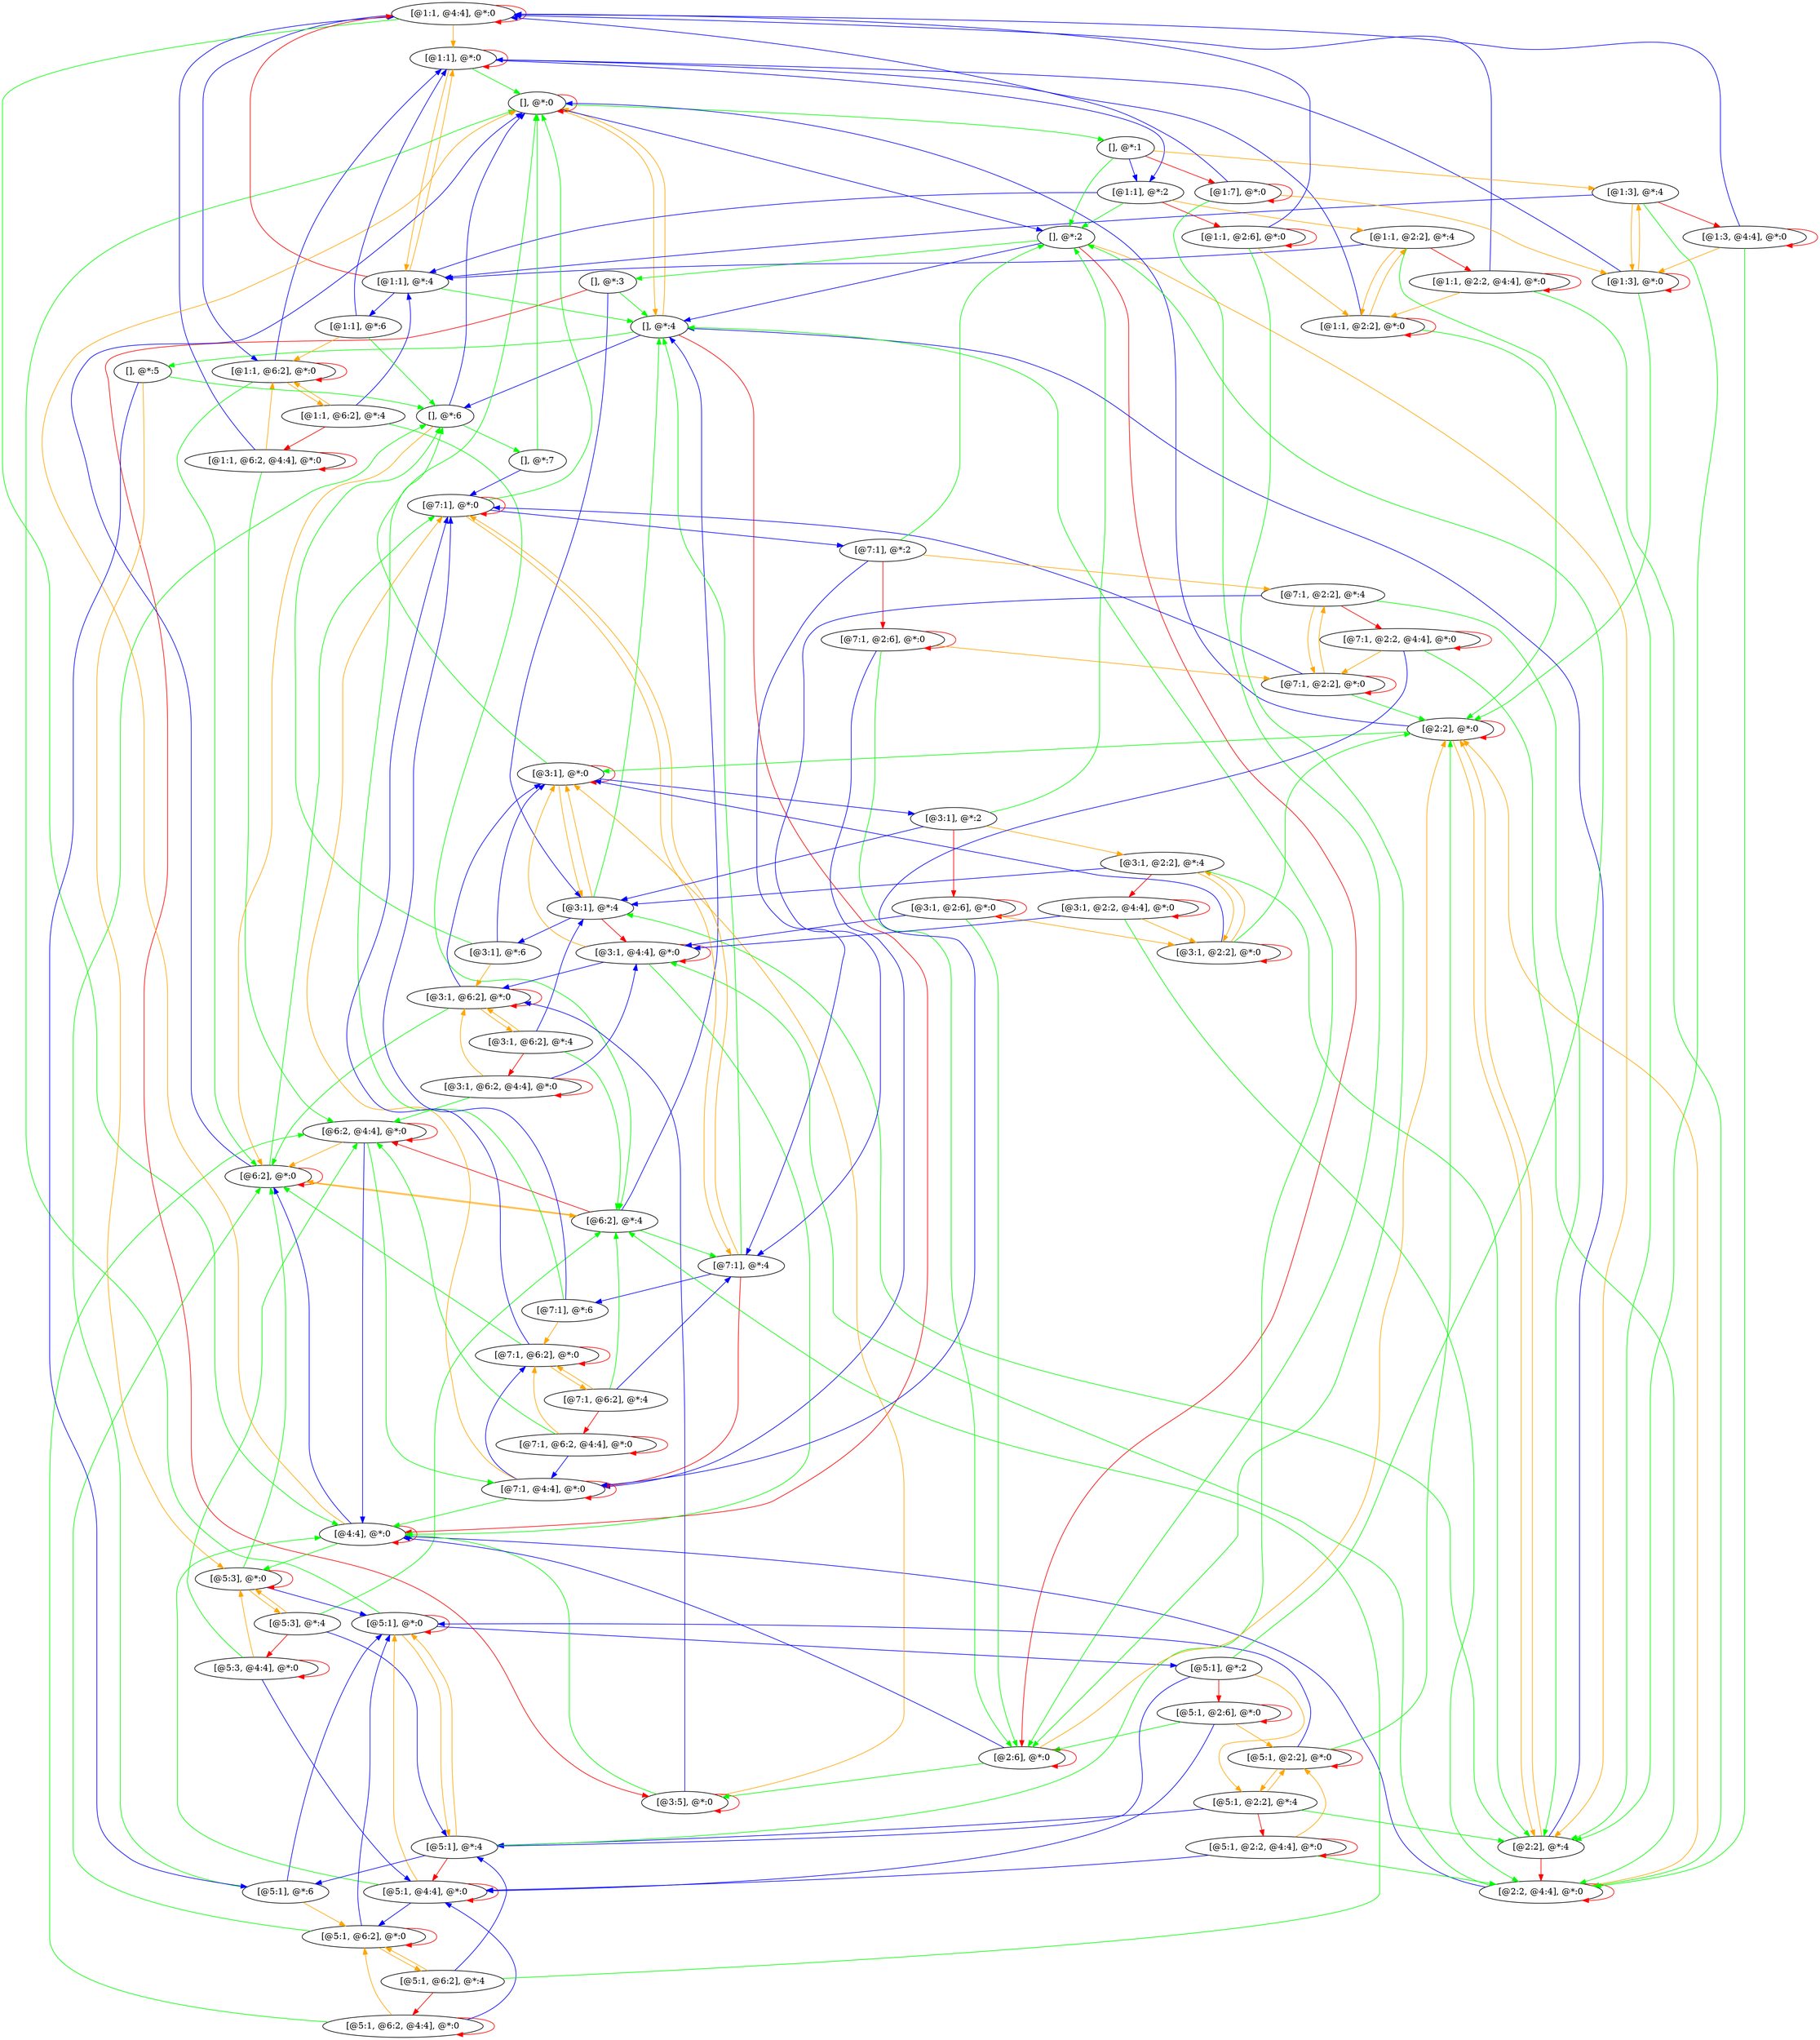 digraph {
  "[@1:1, @4:4], @*:0" -> "[@1:1], @*:0" [color="orange"];
  "[], @*:2" -> "[], @*:3" [color="green"];
  "[], @*:2" -> "[], @*:4" [color="blue"];
  "[@1:1, @6:2], @*:4" -> "[@1:1, @6:2, @4:4], @*:0" [color="red"];
  "[@7:1, @2:6], @*:0" -> "[@7:1, @2:2], @*:0" [color="orange"];
  "[@1:1, @6:2, @4:4], @*:0" -> "[@1:1, @6:2], @*:0" [color="orange"];
  "[@5:1], @*:6" -> "[@5:1], @*:0" [color="blue"];
  "[@3:1, @6:2], @*:4" -> "[@3:1, @6:2], @*:0" [color="orange"];
  "[@3:1], @*:4" -> "[], @*:4" [color="green"];
  "[@3:1], @*:4" -> "[@3:1], @*:0" [color="orange"];
  "[@5:3], @*:4" -> "[@5:3], @*:0" [color="orange"];
  "[@5:3], @*:0" -> "[@5:1], @*:0" [color="blue"];
  "[@1:1], @*:0" -> "[], @*:0" [color="green"];
  "[@1:1, @2:2, @4:4], @*:0" -> "[@2:2, @4:4], @*:0" [color="green"];
  "[@5:3, @4:4], @*:0" -> "[@5:3, @4:4], @*:0" [color="red"];
  "[], @*:3" -> "[], @*:4" [color="green"];
  "[@3:1, @6:2], @*:0" -> "[@6:2], @*:0" [color="green"];
  "[@1:1], @*:4" -> "[@1:1, @4:4], @*:0" [color="red"];
  "[@3:1], @*:6" -> "[@3:1, @6:2], @*:0" [color="orange"];
  "[@1:1], @*:2" -> "[@1:1], @*:4" [color="blue"];
  "[@4:4], @*:0" -> "[@5:3], @*:0" [color="green"];
  "[@5:1, @6:2, @4:4], @*:0" -> "[@5:1, @4:4], @*:0" [color="blue"];
  "[@2:2], @*:0" -> "[@3:1], @*:0" [color="green"];
  "[@2:2], @*:0" -> "[], @*:0" [color="blue"];
  "[@1:1, @2:2, @4:4], @*:0" -> "[@1:1, @2:2], @*:0" [color="orange"];
  "[@6:2], @*:4" -> "[@7:1], @*:4" [color="green"];
  "[@3:5], @*:0" -> "[@3:5], @*:0" [color="red"];
  "[@1:1, @4:4], @*:0" -> "[@1:1, @4:4], @*:0" [color="red"];
  "[@1:3], @*:0" -> "[@1:3], @*:0" [color="red"];
  "[@1:1, @2:2], @*:0" -> "[@1:1, @2:2], @*:0" [color="red"];
  "[@3:1], @*:4" -> "[@3:1], @*:6" [color="blue"];
  "[@5:1, @6:2], @*:0" -> "[@5:1, @6:2], @*:0" [color="red"];
  "[@1:3], @*:0" -> "[@1:3], @*:4" [color="orange"];
  "[@1:1, @2:2], @*:0" -> "[@1:1, @2:2], @*:4" [color="orange"];
  "[@5:1, @6:2], @*:0" -> "[@5:1, @6:2], @*:4" [color="orange"];
  "[], @*:5" -> "[@5:3], @*:0" [color="orange"];
  "[], @*:4" -> "[], @*:0" [color="orange"];
  "[@5:1, @4:4], @*:0" -> "[@5:1], @*:0" [color="orange"];
  "[@3:1, @6:2], @*:0" -> "[@3:1], @*:0" [color="blue"];
  "[], @*:3" -> "[@3:1], @*:4" [color="blue"];
  "[], @*:4" -> "[], @*:5" [color="green"];
  "[@1:1, @6:2, @4:4], @*:0" -> "[@1:1, @6:2, @4:4], @*:0" [color="red"];
  "[], @*:4" -> "[], @*:6" [color="blue"];
  "[@1:1, @2:2], @*:0" -> "[@1:1], @*:0" [color="blue"];
  "[@6:2, @4:4], @*:0" -> "[@6:2, @4:4], @*:0" [color="red"];
  "[], @*:1" -> "[@1:7], @*:0" [color="red"];
  "[@7:1, @2:6], @*:0" -> "[@7:1, @4:4], @*:0" [color="blue"];
  "[@5:1, @2:6], @*:0" -> "[@5:1, @2:2], @*:0" [color="orange"];
  "[@3:1], @*:6" -> "[@3:1], @*:0" [color="blue"];
  "[@2:2], @*:4" -> "[@2:2], @*:0" [color="orange"];
  "[@3:1], @*:6" -> "[], @*:6" [color="green"];
  "[@1:1, @6:2], @*:4" -> "[@1:1, @6:2], @*:0" [color="orange"];
  "[@3:1, @6:2, @4:4], @*:0" -> "[@3:1, @4:4], @*:0" [color="blue"];
  "[@5:1, @6:2, @4:4], @*:0" -> "[@6:2, @4:4], @*:0" [color="green"];
  "[@1:1], @*:2" -> "[], @*:2" [color="green"];
  "[@7:1], @*:2" -> "[@7:1, @2:6], @*:0" [color="red"];
  "[@1:1], @*:4" -> "[@1:1], @*:0" [color="orange"];
  "[@2:2, @4:4], @*:0" -> "[@2:2], @*:0" [color="orange"];
  "[@5:1], @*:2" -> "[@5:1, @2:2], @*:4" [color="orange"];
  "[@7:1, @2:2], @*:0" -> "[@2:2], @*:0" [color="green"];
  "[@7:1, @6:2], @*:4" -> "[@6:2], @*:4" [color="green"];
  "[@3:1], @*:2" -> "[@3:1, @2:6], @*:0" [color="red"];
  "[@7:1, @4:4], @*:0" -> "[@4:4], @*:0" [color="green"];
  "[@5:1], @*:4" -> "[@5:1, @4:4], @*:0" [color="red"];
  "[@1:1], @*:2" -> "[@1:1, @2:2], @*:4" [color="orange"];
  "[@7:1], @*:6" -> "[@7:1, @6:2], @*:0" [color="orange"];
  "[@5:3, @4:4], @*:0" -> "[@5:3], @*:0" [color="orange"];
  "[@1:1, @4:4], @*:0" -> "[@4:4], @*:0" [color="green"];
  "[@3:1, @6:2, @4:4], @*:0" -> "[@3:1, @6:2, @4:4], @*:0" [color="red"];
  "[], @*:5" -> "[], @*:6" [color="green"];
  "[@2:2], @*:4" -> "[@2:2, @4:4], @*:0" [color="red"];
  "[@1:1, @2:2], @*:0" -> "[@2:2], @*:0" [color="green"];
  "[@1:1, @6:2], @*:4" -> "[@6:2], @*:4" [color="green"];
  "[@6:2, @4:4], @*:0" -> "[@6:2], @*:0" [color="orange"];
  "[@1:1], @*:4" -> "[@1:1], @*:6" [color="blue"];
  "[@3:5], @*:0" -> "[@4:4], @*:0" [color="green"];
  "[@1:3], @*:0" -> "[@2:2], @*:0" [color="green"];
  "[@1:1, @2:2, @4:4], @*:0" -> "[@1:1, @4:4], @*:0" [color="blue"];
  "[@5:3], @*:4" -> "[@6:2], @*:4" [color="green"];
  "[@4:4], @*:0" -> "[], @*:0" [color="orange"];
  "[@3:1, @6:2], @*:0" -> "[@3:1, @6:2], @*:0" [color="red"];
  "[@2:6], @*:0" -> "[@2:6], @*:0" [color="red"];
  "[@3:1, @6:2], @*:0" -> "[@3:1, @6:2], @*:4" [color="orange"];
  "[@5:1, @2:2], @*:0" -> "[@5:1], @*:0" [color="blue"];
  "[], @*:6" -> "[], @*:0" [color="blue"];
  "[@1:1, @2:2], @*:4" -> "[@1:1, @2:2, @4:4], @*:0" [color="red"];
  "[@7:1, @6:2], @*:0" -> "[@7:1], @*:0" [color="blue"];
  "[@3:1, @6:2], @*:4" -> "[@3:1, @6:2, @4:4], @*:0" [color="red"];
  "[], @*:6" -> "[], @*:7" [color="green"];
  "[@3:1, @2:2, @4:4], @*:0" -> "[@3:1, @2:2], @*:0" [color="orange"];
  "[@7:1], @*:0" -> "[], @*:0" [color="green"];
  "[@5:1, @2:6], @*:0" -> "[@5:1, @4:4], @*:0" [color="blue"];
  "[@4:4], @*:0" -> "[@6:2], @*:0" [color="blue"];
  "[@1:3], @*:4" -> "[@1:3], @*:0" [color="orange"];
  "[@3:1, @2:6], @*:0" -> "[@3:1, @2:2], @*:0" [color="orange"];
  "[@1:3], @*:0" -> "[@1:1], @*:0" [color="blue"];
  "[@1:1], @*:4" -> "[], @*:4" [color="green"];
  "[@5:3], @*:4" -> "[@5:1], @*:4" [color="blue"];
  "[@1:1, @6:2, @4:4], @*:0" -> "[@6:2, @4:4], @*:0" [color="green"];
  "[@2:2, @4:4], @*:0" -> "[@4:4], @*:0" [color="blue"];
  "[@1:1], @*:6" -> "[@1:1], @*:0" [color="blue"];
  "[], @*:7" -> "[], @*:0" [color="green"];
  "[@5:1, @2:6], @*:0" -> "[@2:6], @*:0" [color="green"];
  "[@5:1, @2:2], @*:4" -> "[@2:2], @*:4" [color="green"];
  "[@6:2], @*:4" -> "[@6:2, @4:4], @*:0" [color="red"];
  "[@2:6], @*:0" -> "[@3:5], @*:0" [color="green"];
  "[@2:2], @*:4" -> "[@3:1], @*:4" [color="green"];
  "[@2:2], @*:4" -> "[], @*:4" [color="blue"];
  "[@1:1, @6:2], @*:0" -> "[@1:1, @6:2], @*:0" [color="red"];
  "[@3:1, @6:2, @4:4], @*:0" -> "[@3:1, @6:2], @*:0" [color="orange"];
  "[@1:7], @*:0" -> "[@1:7], @*:0" [color="red"];
  "[@1:1, @6:2], @*:0" -> "[@1:1, @6:2], @*:4" [color="orange"];
  "[], @*:6" -> "[@6:2], @*:0" [color="orange"];
  "[], @*:5" -> "[@5:1], @*:6" [color="blue"];
  "[], @*:2" -> "[@2:6], @*:0" [color="red"];
  "[@1:1, @6:2], @*:4" -> "[@1:1], @*:4" [color="blue"];
  "[@3:1, @2:2, @4:4], @*:0" -> "[@3:1, @4:4], @*:0" [color="blue"];
  "[@7:1], @*:2" -> "[], @*:2" [color="green"];
  "[@7:1, @4:4], @*:0" -> "[@7:1, @6:2], @*:0" [color="blue"];
  "[@5:1, @2:2, @4:4], @*:0" -> "[@2:2, @4:4], @*:0" [color="green"];
  "[@1:3, @4:4], @*:0" -> "[@1:1, @4:4], @*:0" [color="blue"];
  "[@3:1, @2:6], @*:0" -> "[@3:1, @4:4], @*:0" [color="blue"];
  "[@1:1, @2:6], @*:0" -> "[@1:1, @2:2], @*:0" [color="orange"];
  "[@1:1], @*:6" -> "[], @*:6" [color="green"];
  "[@7:1, @6:2], @*:0" -> "[@6:2], @*:0" [color="green"];
  "[@3:5], @*:0" -> "[@3:1, @6:2], @*:0" [color="blue"];
  "[@1:1, @6:2], @*:0" -> "[@6:2], @*:0" [color="green"];
  "[@1:7], @*:0" -> "[@2:6], @*:0" [color="green"];
  "[@1:3, @4:4], @*:0" -> "[@2:2, @4:4], @*:0" [color="green"];
  "[@1:3], @*:4" -> "[@2:2], @*:4" [color="green"];
  "[@7:1, @2:2], @*:4" -> "[@7:1], @*:4" [color="blue"];
  "[@7:1, @2:6], @*:0" -> "[@7:1, @2:6], @*:0" [color="red"];
  "[@3:1, @2:2], @*:4" -> "[@3:1, @2:2, @4:4], @*:0" [color="red"];
  "[@3:1, @2:2], @*:4" -> "[@3:1], @*:4" [color="blue"];
  "[@5:1, @6:2], @*:4" -> "[@5:1], @*:4" [color="blue"];
  "[@7:1, @2:2, @4:4], @*:0" -> "[@7:1, @4:4], @*:0" [color="blue"];
  "[@7:1], @*:4" -> "[], @*:4" [color="green"];
  "[@5:1], @*:0" -> "[], @*:0" [color="green"];
  "[@3:5], @*:0" -> "[@3:1], @*:0" [color="orange"];
  "[@5:1, @4:4], @*:0" -> "[@5:1, @6:2], @*:0" [color="blue"];
  "[@7:1, @2:2], @*:4" -> "[@7:1, @2:2], @*:0" [color="orange"];
  "[@2:6], @*:0" -> "[@4:4], @*:0" [color="blue"];
  "[@1:3], @*:4" -> "[@1:1], @*:4" [color="blue"];
  "[@1:1, @2:6], @*:0" -> "[@1:1, @4:4], @*:0" [color="blue"];
  "[@5:1, @4:4], @*:0" -> "[@4:4], @*:0" [color="green"];
  "[@5:1, @6:2], @*:4" -> "[@6:2], @*:4" [color="green"];
  "[@5:1, @2:2], @*:0" -> "[@2:2], @*:0" [color="green"];
  "[@5:1], @*:6" -> "[@5:1, @6:2], @*:0" [color="orange"];
  "[@3:1, @2:2], @*:4" -> "[@2:2], @*:4" [color="green"];
  "[@2:2, @4:4], @*:0" -> "[@3:1, @4:4], @*:0" [color="green"];
  "[@3:1, @2:6], @*:0" -> "[@2:6], @*:0" [color="green"];
  "[@1:1], @*:6" -> "[@1:1, @6:2], @*:0" [color="orange"];
  "[@6:2, @4:4], @*:0" -> "[@4:4], @*:0" [color="blue"];
  "[@3:1, @2:2, @4:4], @*:0" -> "[@2:2, @4:4], @*:0" [color="green"];
  "[@7:1], @*:0" -> "[@7:1], @*:0" [color="red"];
  "[@7:1], @*:0" -> "[@7:1], @*:2" [color="blue"];
  "[@7:1, @4:4], @*:0" -> "[@7:1], @*:0" [color="orange"];
  "[@6:2], @*:0" -> "[], @*:0" [color="blue"];
  "[], @*:7" -> "[@7:1], @*:0" [color="blue"];
  "[@7:1], @*:0" -> "[@7:1], @*:4" [color="orange"];
  "[@5:1, @2:6], @*:0" -> "[@5:1, @2:6], @*:0" [color="red"];
  "[@5:1, @2:2, @4:4], @*:0" -> "[@5:1, @2:2, @4:4], @*:0" [color="red"];
  "[@3:1, @4:4], @*:0" -> "[@3:1], @*:0" [color="orange"];
  "[], @*:3" -> "[@3:5], @*:0" [color="red"];
  "[@7:1, @6:2, @4:4], @*:0" -> "[@7:1, @6:2], @*:0" [color="orange"];
  "[], @*:1" -> "[@1:3], @*:4" [color="orange"];
  "[@1:1, @6:2], @*:0" -> "[@1:1], @*:0" [color="blue"];
  "[@7:1, @2:2, @4:4], @*:0" -> "[@7:1, @2:2], @*:0" [color="orange"];
  "[@7:1], @*:6" -> "[], @*:6" [color="green"];
  "[@5:1], @*:2" -> "[], @*:2" [color="green"];
  "[@5:3, @4:4], @*:0" -> "[@5:1, @4:4], @*:0" [color="blue"];
  "[@2:6], @*:0" -> "[@2:2], @*:0" [color="orange"];
  "[@3:1, @4:4], @*:0" -> "[@3:1, @6:2], @*:0" [color="blue"];
  "[@5:1, @2:2], @*:4" -> "[@5:1, @2:2], @*:0" [color="orange"];
  "[@7:1], @*:2" -> "[@7:1, @2:2], @*:4" [color="orange"];
  "[@5:1], @*:2" -> "[@5:1, @2:6], @*:0" [color="red"];
  "[@7:1], @*:4" -> "[@7:1, @4:4], @*:0" [color="red"];
  "[@3:1], @*:2" -> "[@3:1, @2:2], @*:4" [color="orange"];
  "[@7:1, @2:2, @4:4], @*:0" -> "[@7:1, @2:2, @4:4], @*:0" [color="red"];
  "[@1:1], @*:2" -> "[@1:1, @2:6], @*:0" [color="red"];
  "[@3:1], @*:4" -> "[@3:1, @4:4], @*:0" [color="red"];
  "[@7:1, @6:2, @4:4], @*:0" -> "[@6:2, @4:4], @*:0" [color="green"];
  "[@5:3, @4:4], @*:0" -> "[@6:2, @4:4], @*:0" [color="green"];
  "[@6:2], @*:0" -> "[@6:2], @*:0" [color="red"];
  "[@5:1], @*:0" -> "[@5:1], @*:0" [color="red"];
  "[@3:1, @2:6], @*:0" -> "[@3:1, @2:6], @*:0" [color="red"];
  "[@7:1, @2:2], @*:0" -> "[@7:1], @*:0" [color="blue"];
  "[@7:1, @2:2], @*:0" -> "[@7:1, @2:2], @*:0" [color="red"];
  "[@5:1], @*:0" -> "[@5:1], @*:2" [color="blue"];
  "[@7:1], @*:2" -> "[@7:1], @*:4" [color="blue"];
  "[@5:1, @2:2], @*:4" -> "[@5:1, @2:2, @4:4], @*:0" [color="red"];
  "[@6:2], @*:0" -> "[@6:2], @*:4" [color="orange"];
  "[@5:1], @*:0" -> "[@5:1], @*:4" [color="orange"];
  "[@7:1, @4:4], @*:0" -> "[@7:1, @4:4], @*:0" [color="red"];
  "[@7:1, @2:2], @*:0" -> "[@7:1, @2:2], @*:4" [color="orange"];
  "[@5:1, @6:2], @*:4" -> "[@5:1, @6:2, @4:4], @*:0" [color="red"];
  "[@3:1, @2:2], @*:0" -> "[@3:1], @*:0" [color="blue"];
  "[@5:1, @6:2], @*:0" -> "[@5:1], @*:0" [color="blue"];
  "[@5:1], @*:4" -> "[], @*:4" [color="green"];
  "[@1:1, @4:4], @*:0" -> "[@1:1, @6:2], @*:0" [color="blue"];
  "[@3:1, @2:2], @*:4" -> "[@3:1, @2:2], @*:0" [color="orange"];
  "[@3:1], @*:0" -> "[], @*:0" [color="green"];
  "[@7:1], @*:4" -> "[@7:1], @*:0" [color="orange"];
  "[@7:1, @6:2], @*:4" -> "[@7:1, @6:2], @*:0" [color="orange"];
  "[@7:1, @6:2, @4:4], @*:0" -> "[@7:1, @4:4], @*:0" [color="blue"];
  "[@1:7], @*:0" -> "[@1:3], @*:0" [color="orange"];
  "[@1:3, @4:4], @*:0" -> "[@1:3, @4:4], @*:0" [color="red"];
  "[@1:3], @*:4" -> "[@1:3, @4:4], @*:0" [color="red"];
  "[@1:3, @4:4], @*:0" -> "[@1:3], @*:0" [color="orange"];
  "[@5:1, @6:2], @*:0" -> "[@6:2], @*:0" [color="green"];
  "[@3:1, @2:2, @4:4], @*:0" -> "[@3:1, @2:2, @4:4], @*:0" [color="red"];
  "[@5:1, @2:2, @4:4], @*:0" -> "[@5:1, @4:4], @*:0" [color="blue"];
  "[@6:2, @4:4], @*:0" -> "[@7:1, @4:4], @*:0" [color="green"];
  "[@3:1, @6:2], @*:4" -> "[@6:2], @*:4" [color="green"];
  "[@3:1, @2:2], @*:0" -> "[@2:2], @*:0" [color="green"];
  "[@3:1, @4:4], @*:0" -> "[@4:4], @*:0" [color="green"];
  "[@3:1, @6:2, @4:4], @*:0" -> "[@6:2, @4:4], @*:0" [color="green"];
  "[@6:2], @*:0" -> "[@7:1], @*:0" [color="green"];
  "[@5:3], @*:0" -> "[@5:3], @*:0" [color="red"];
  "[@3:1], @*:0" -> "[@3:1], @*:0" [color="red"];
  "[@5:1, @4:4], @*:0" -> "[@5:1, @4:4], @*:0" [color="red"];
  "[@1:1, @2:6], @*:0" -> "[@1:1, @2:6], @*:0" [color="red"];
  "[@3:1], @*:0" -> "[@3:1], @*:2" [color="blue"];
  "[@5:1], @*:2" -> "[@5:1], @*:4" [color="blue"];
  "[@7:1], @*:4" -> "[@7:1], @*:6" [color="blue"];
  "[@5:1, @2:2], @*:0" -> "[@5:1, @2:2], @*:0" [color="red"];
  "[@6:2], @*:4" -> "[], @*:4" [color="blue"];
  "[@5:3], @*:0" -> "[@5:3], @*:4" [color="orange"];
  "[@3:1], @*:0" -> "[@3:1], @*:4" [color="orange"];
  "[@5:1, @2:2], @*:0" -> "[@5:1, @2:2], @*:4" [color="orange"];
  "[@5:1, @6:2, @4:4], @*:0" -> "[@5:1, @6:2, @4:4], @*:0" [color="red"];
  "[], @*:4" -> "[@4:4], @*:0" [color="red"];
  "[@1:1, @2:2, @4:4], @*:0" -> "[@1:1, @2:2, @4:4], @*:0" [color="red"];
  "[@3:1, @6:2], @*:4" -> "[@3:1], @*:4" [color="blue"];
  "[], @*:0" -> "[], @*:0" [color="red"];
  "[@2:2, @4:4], @*:0" -> "[@2:2, @4:4], @*:0" [color="red"];
  "[], @*:0" -> "[], @*:1" [color="green"];
  "[], @*:0" -> "[], @*:2" [color="blue"];
  "[], @*:1" -> "[@1:1], @*:2" [color="blue"];
  "[@1:1, @2:2], @*:4" -> "[@1:1], @*:4" [color="blue"];
  "[], @*:2" -> "[@2:2], @*:4" [color="orange"];
  "[], @*:0" -> "[], @*:4" [color="orange"];
  "[@5:1], @*:6" -> "[], @*:6" [color="green"];
  "[@7:1], @*:6" -> "[@7:1], @*:0" [color="blue"];
  "[@1:1, @2:2], @*:4" -> "[@1:1, @2:2], @*:0" [color="orange"];
  "[@6:2], @*:4" -> "[@6:2], @*:0" [color="orange"];
  "[@3:1], @*:2" -> "[], @*:2" [color="green"];
  "[@5:1], @*:4" -> "[@5:1], @*:0" [color="orange"];
  "[@1:1, @6:2, @4:4], @*:0" -> "[@1:1, @4:4], @*:0" [color="blue"];
  "[@5:1, @6:2], @*:4" -> "[@5:1, @6:2], @*:0" [color="orange"];
  "[@7:1, @2:2], @*:4" -> "[@2:2], @*:4" [color="green"];
  "[@7:1, @2:6], @*:0" -> "[@2:6], @*:0" [color="green"];
  "[@1:7], @*:0" -> "[@1:1, @4:4], @*:0" [color="blue"];
  "[@7:1, @6:2, @4:4], @*:0" -> "[@7:1, @6:2, @4:4], @*:0" [color="red"];
  "[@5:3], @*:4" -> "[@5:3, @4:4], @*:0" [color="red"];
  "[@5:1, @2:2, @4:4], @*:0" -> "[@5:1, @2:2], @*:0" [color="orange"];
  "[@1:1, @2:6], @*:0" -> "[@2:6], @*:0" [color="green"];
  "[], @*:1" -> "[], @*:2" [color="green"];
  "[@7:1, @2:2, @4:4], @*:0" -> "[@2:2, @4:4], @*:0" [color="green"];
  "[@1:1, @2:2], @*:4" -> "[@2:2], @*:4" [color="green"];
  "[@1:1], @*:0" -> "[@1:1], @*:4" [color="orange"];
  "[@5:1, @6:2, @4:4], @*:0" -> "[@5:1, @6:2], @*:0" [color="orange"];
  "[@1:1], @*:0" -> "[@1:1], @*:2" [color="blue"];
  "[@1:1], @*:0" -> "[@1:1], @*:0" [color="red"];
  "[@5:3], @*:0" -> "[@6:2], @*:0" [color="green"];
  "[@4:4], @*:0" -> "[@4:4], @*:0" [color="red"];
  "[@3:1, @2:2], @*:0" -> "[@3:1, @2:2], @*:0" [color="red"];
  "[@2:2], @*:0" -> "[@2:2], @*:0" [color="red"];
  "[@7:1, @6:2], @*:0" -> "[@7:1, @6:2], @*:0" [color="red"];
  "[@3:1, @4:4], @*:0" -> "[@3:1, @4:4], @*:0" [color="red"];
  "[@3:1], @*:2" -> "[@3:1], @*:4" [color="blue"];
  "[@5:1], @*:4" -> "[@5:1], @*:6" [color="blue"];
  "[@3:1, @2:2], @*:0" -> "[@3:1, @2:2], @*:4" [color="orange"];
  "[@2:2], @*:0" -> "[@2:2], @*:4" [color="orange"];
  "[@7:1, @2:2], @*:4" -> "[@7:1, @2:2, @4:4], @*:0" [color="red"];
  "[@7:1, @6:2], @*:0" -> "[@7:1, @6:2], @*:4" [color="orange"];
  "[@5:1, @2:2], @*:4" -> "[@5:1], @*:4" [color="blue"];
  "[@7:1, @6:2], @*:4" -> "[@7:1, @6:2, @4:4], @*:0" [color="red"];
  "[@7:1, @6:2], @*:4" -> "[@7:1], @*:4" [color="blue"];
}
